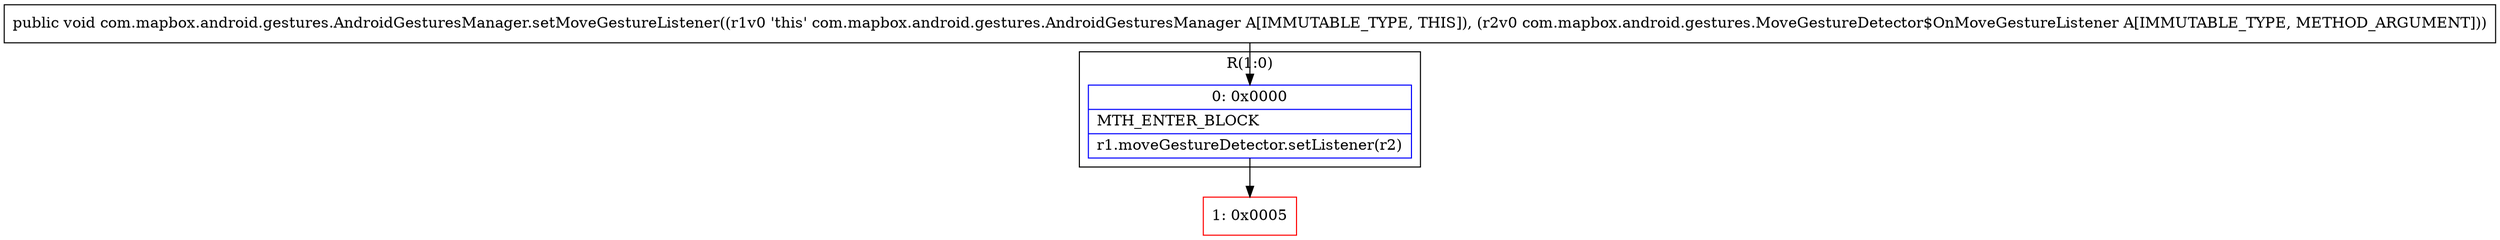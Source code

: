 digraph "CFG forcom.mapbox.android.gestures.AndroidGesturesManager.setMoveGestureListener(Lcom\/mapbox\/android\/gestures\/MoveGestureDetector$OnMoveGestureListener;)V" {
subgraph cluster_Region_1975601086 {
label = "R(1:0)";
node [shape=record,color=blue];
Node_0 [shape=record,label="{0\:\ 0x0000|MTH_ENTER_BLOCK\l|r1.moveGestureDetector.setListener(r2)\l}"];
}
Node_1 [shape=record,color=red,label="{1\:\ 0x0005}"];
MethodNode[shape=record,label="{public void com.mapbox.android.gestures.AndroidGesturesManager.setMoveGestureListener((r1v0 'this' com.mapbox.android.gestures.AndroidGesturesManager A[IMMUTABLE_TYPE, THIS]), (r2v0 com.mapbox.android.gestures.MoveGestureDetector$OnMoveGestureListener A[IMMUTABLE_TYPE, METHOD_ARGUMENT])) }"];
MethodNode -> Node_0;
Node_0 -> Node_1;
}

